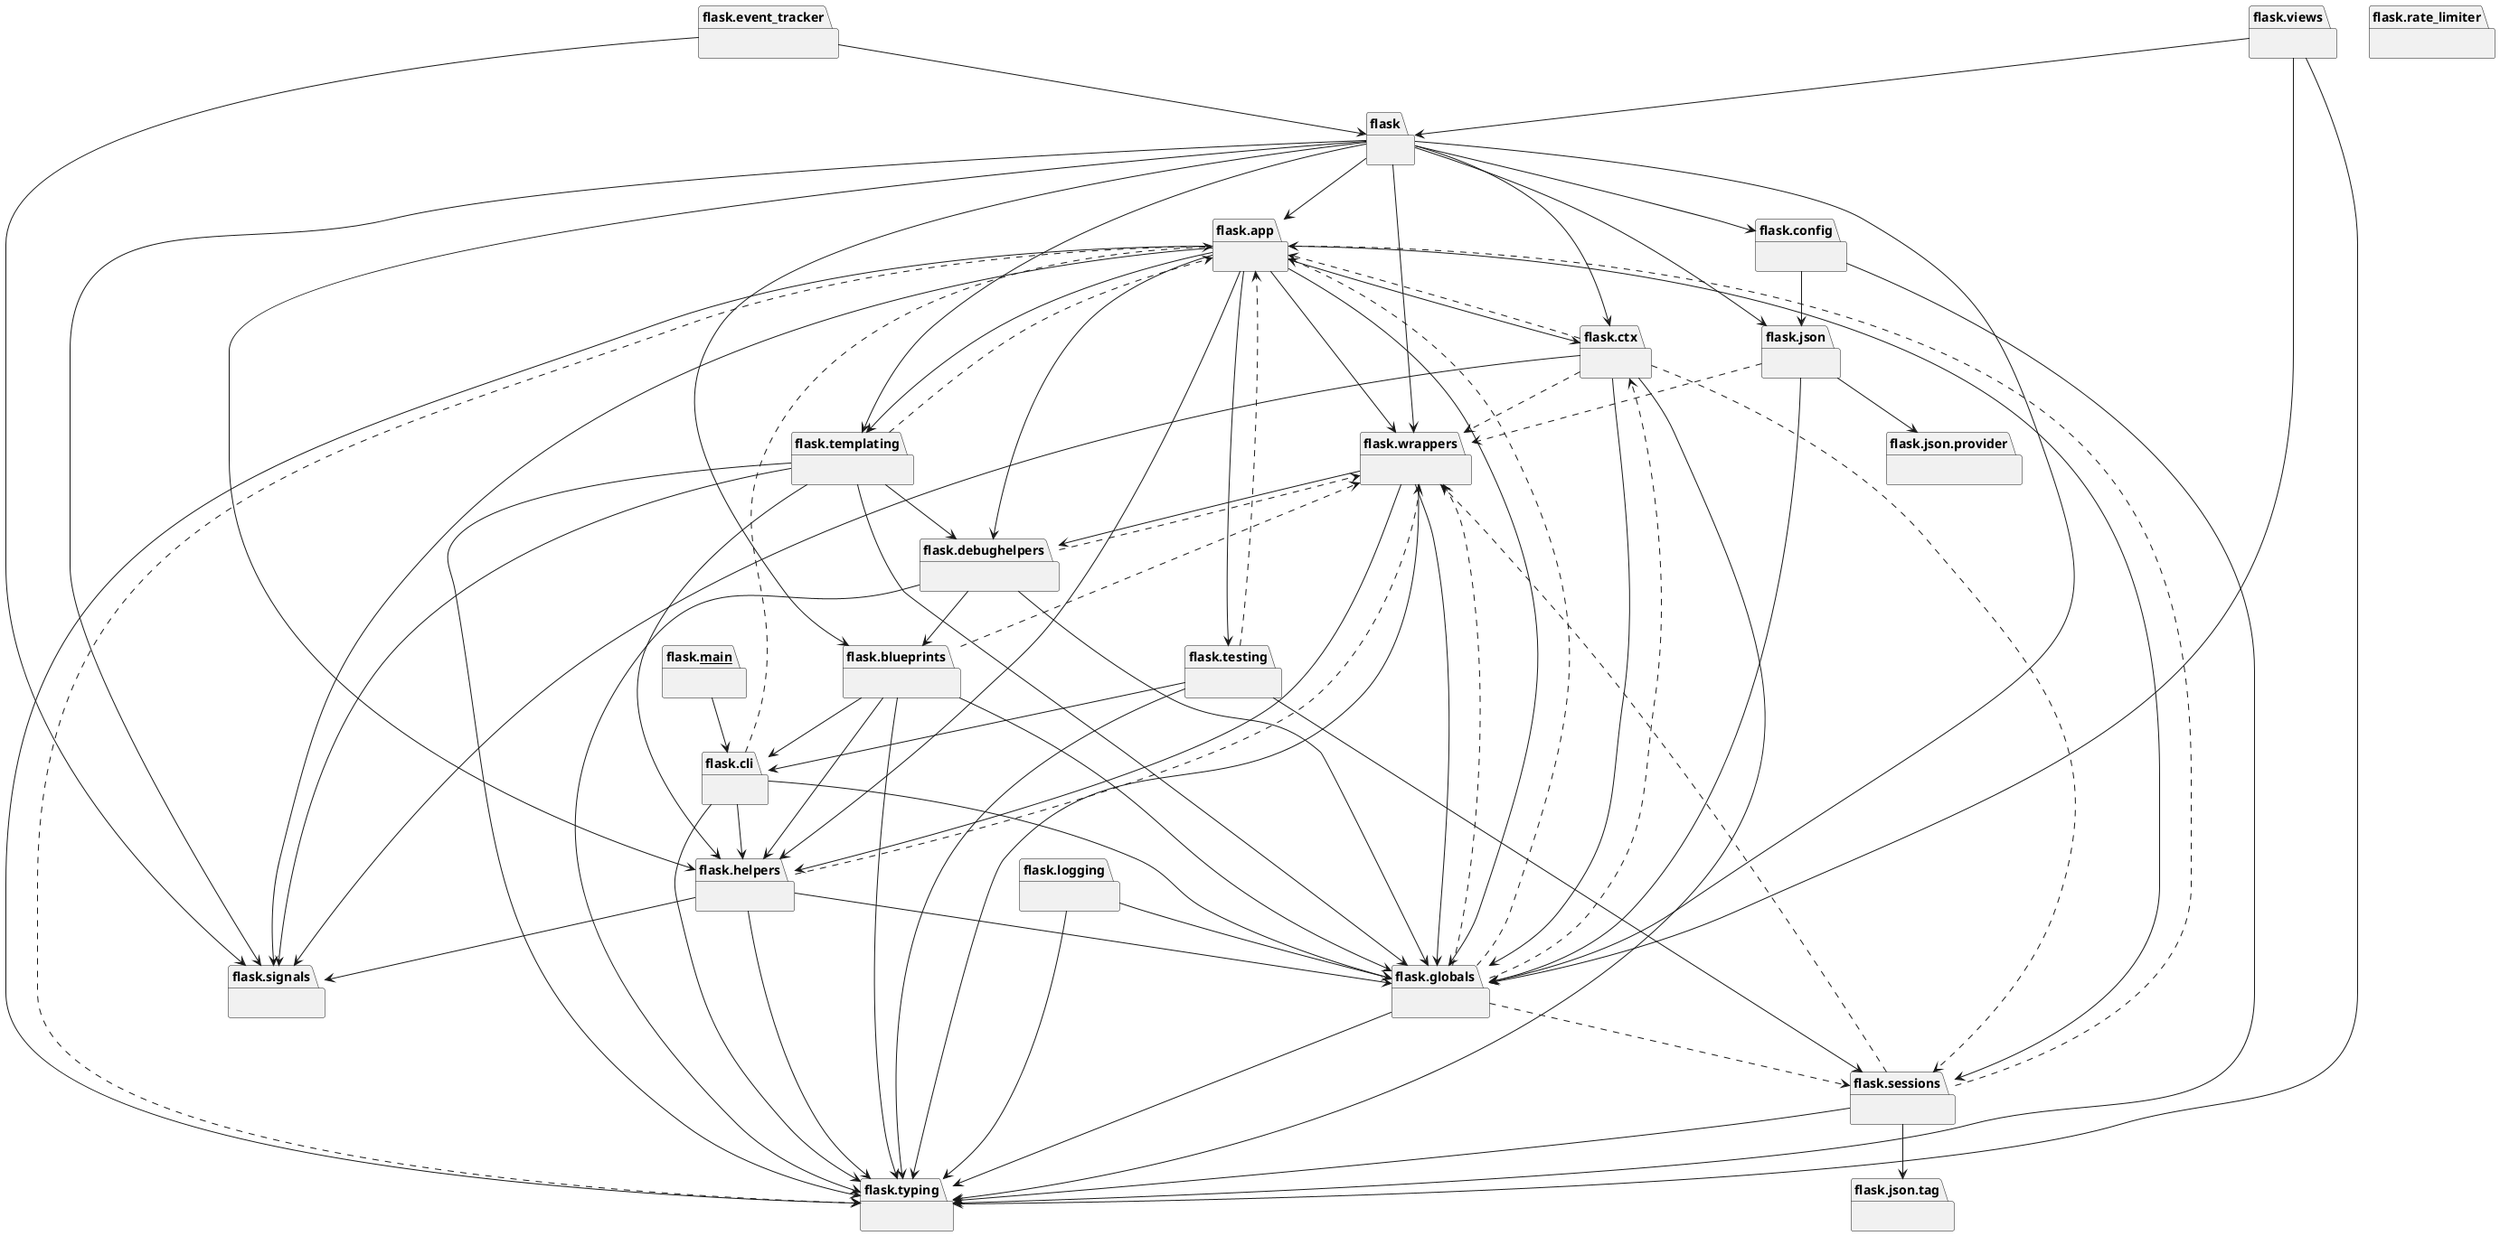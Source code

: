 @startuml packages_flask
set namespaceSeparator none
package "flask" as flask {
}
package "flask.__main__" as flask.__main__ {
}
package "flask.app" as flask.app {
}
package "flask.blueprints" as flask.blueprints {
}
package "flask.cli" as flask.cli {
}
package "flask.config" as flask.config {
}
package "flask.ctx" as flask.ctx {
}
package "flask.debughelpers" as flask.debughelpers {
}
package "flask.event_tracker" as flask.event_tracker {
}
package "flask.globals" as flask.globals {
}
package "flask.helpers" as flask.helpers {
}
package "flask.json" as flask.json {
}
package "flask.json.provider" as flask.json.provider {
}
package "flask.json.tag" as flask.json.tag {
}
package "flask.logging" as flask.logging {
}
package "flask.rate_limiter" as flask.rate_limiter {
}
package "flask.sessions" as flask.sessions {
}
package "flask.signals" as flask.signals {
}
package "flask.templating" as flask.templating {
}
package "flask.testing" as flask.testing {
}
package "flask.typing" as flask.typing {
}
package "flask.views" as flask.views {
}
package "flask.wrappers" as flask.wrappers {
}
flask --> flask.app
flask --> flask.blueprints
flask --> flask.config
flask --> flask.ctx
flask --> flask.globals
flask --> flask.helpers
flask --> flask.json
flask --> flask.signals
flask --> flask.templating
flask --> flask.wrappers
flask.__main__ --> flask.cli
flask.app --> flask.ctx
flask.app --> flask.debughelpers
flask.app --> flask.globals
flask.app --> flask.helpers
flask.app --> flask.sessions
flask.app --> flask.signals
flask.app --> flask.templating
flask.app --> flask.testing
flask.app --> flask.typing
flask.app --> flask.wrappers
flask.blueprints --> flask.cli
flask.blueprints --> flask.globals
flask.blueprints --> flask.helpers
flask.blueprints --> flask.typing
flask.cli --> flask.globals
flask.cli --> flask.helpers
flask.cli --> flask.typing
flask.config --> flask.json
flask.config --> flask.typing
flask.ctx --> flask.globals
flask.ctx --> flask.signals
flask.ctx --> flask.typing
flask.debughelpers --> flask.blueprints
flask.debughelpers --> flask.globals
flask.debughelpers --> flask.typing
flask.event_tracker --> flask
flask.event_tracker --> flask.signals
flask.globals --> flask.typing
flask.helpers --> flask.globals
flask.helpers --> flask.signals
flask.helpers --> flask.typing
flask.json --> flask.globals
flask.json --> flask.json.provider
flask.logging --> flask.globals
flask.logging --> flask.typing
flask.sessions --> flask.json.tag
flask.sessions --> flask.typing
flask.templating --> flask.debughelpers
flask.templating --> flask.globals
flask.templating --> flask.helpers
flask.templating --> flask.signals
flask.templating --> flask.typing
flask.testing --> flask.cli
flask.testing --> flask.sessions
flask.testing --> flask.typing
flask.views --> flask
flask.views --> flask.globals
flask.views --> flask.typing
flask.wrappers --> flask.debughelpers
flask.wrappers --> flask.globals
flask.wrappers --> flask.helpers
flask.wrappers --> flask.typing
flask.app ..> flask.typing
flask.blueprints ..> flask.wrappers
flask.cli ..> flask.app
flask.ctx ..> flask.app
flask.ctx ..> flask.sessions
flask.ctx ..> flask.wrappers
flask.debughelpers ..> flask.wrappers
flask.globals ..> flask.app
flask.globals ..> flask.ctx
flask.globals ..> flask.sessions
flask.globals ..> flask.wrappers
flask.helpers ..> flask.wrappers
flask.json ..> flask.wrappers
flask.sessions ..> flask.app
flask.sessions ..> flask.wrappers
flask.templating ..> flask.app
flask.testing ..> flask.app
@enduml
